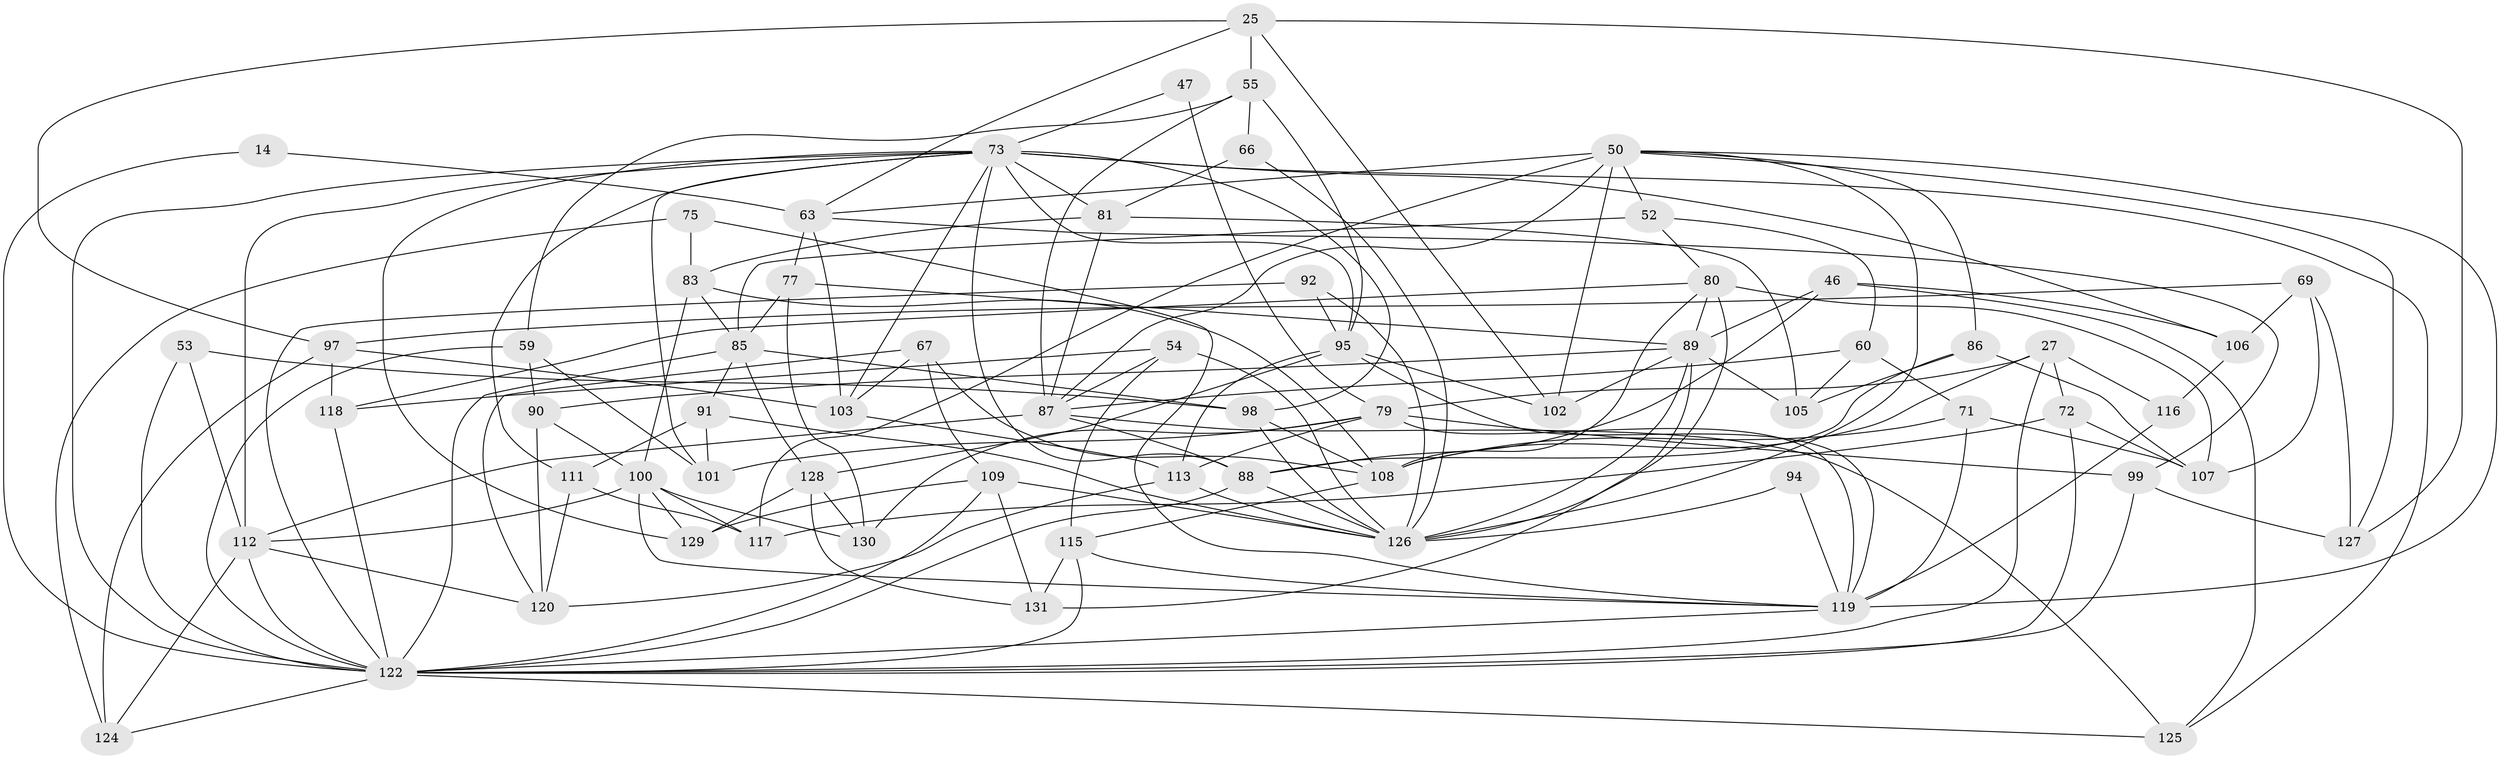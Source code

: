 // original degree distribution, {4: 1.0}
// Generated by graph-tools (version 1.1) at 2025/59/03/09/25 04:59:07]
// undirected, 65 vertices, 168 edges
graph export_dot {
graph [start="1"]
  node [color=gray90,style=filled];
  14;
  25 [super="+2"];
  27 [super="+21"];
  46;
  47;
  50 [super="+24+28"];
  52;
  53;
  54;
  55 [super="+23"];
  59;
  60;
  63 [super="+58"];
  66;
  67;
  69;
  71;
  72;
  73 [super="+16+48+64+19"];
  75;
  77;
  79 [super="+26+56"];
  80 [super="+3+6"];
  81 [super="+11"];
  83 [super="+45"];
  85 [super="+36"];
  86;
  87 [super="+57"];
  88 [super="+20+35"];
  89 [super="+17+40"];
  90;
  91;
  92;
  94;
  95 [super="+82+51"];
  97 [super="+10"];
  98 [super="+15"];
  99;
  100 [super="+49"];
  101;
  102;
  103 [super="+68"];
  105;
  106;
  107 [super="+13"];
  108 [super="+61"];
  109 [super="+7"];
  111;
  112 [super="+76+110"];
  113 [super="+32"];
  115 [super="+93"];
  116;
  117;
  118;
  119 [super="+31+70+84"];
  120 [super="+62"];
  122 [super="+96+121"];
  124;
  125;
  126 [super="+33+123+39+104"];
  127;
  128 [super="+114"];
  129;
  130;
  131;
  14 -- 122 [weight=2];
  14 -- 63 [weight=2];
  25 -- 55 [weight=2];
  25 -- 127;
  25 -- 102;
  25 -- 97;
  25 -- 63;
  27 -- 116 [weight=2];
  27 -- 72;
  27 -- 79;
  27 -- 108;
  27 -- 122;
  46 -- 125;
  46 -- 89;
  46 -- 106;
  46 -- 88;
  47 -- 79 [weight=3];
  47 -- 73;
  50 -- 102;
  50 -- 63 [weight=2];
  50 -- 52;
  50 -- 86;
  50 -- 87;
  50 -- 117;
  50 -- 127;
  50 -- 119;
  50 -- 126;
  52 -- 80;
  52 -- 60;
  52 -- 85;
  53 -- 98 [weight=2];
  53 -- 112;
  53 -- 122;
  54 -- 118;
  54 -- 115;
  54 -- 126;
  54 -- 87;
  55 -- 59;
  55 -- 66;
  55 -- 95;
  55 -- 87;
  59 -- 90;
  59 -- 101;
  59 -- 122;
  60 -- 71;
  60 -- 105;
  60 -- 87;
  63 -- 77;
  63 -- 103;
  63 -- 99;
  66 -- 81 [weight=2];
  66 -- 126;
  67 -- 103;
  67 -- 109;
  67 -- 108;
  67 -- 120;
  69 -- 127;
  69 -- 106;
  69 -- 107;
  69 -- 97;
  71 -- 108;
  71 -- 107;
  71 -- 119;
  72 -- 117;
  72 -- 107;
  72 -- 122;
  73 -- 112 [weight=2];
  73 -- 98;
  73 -- 81;
  73 -- 125;
  73 -- 129;
  73 -- 101;
  73 -- 106;
  73 -- 95 [weight=3];
  73 -- 103;
  73 -- 111;
  73 -- 88;
  73 -- 122;
  75 -- 83 [weight=2];
  75 -- 124;
  75 -- 119;
  77 -- 85;
  77 -- 130;
  77 -- 89;
  79 -- 130;
  79 -- 113;
  79 -- 99;
  79 -- 101;
  79 -- 119 [weight=2];
  80 -- 118;
  80 -- 107 [weight=2];
  80 -- 89;
  80 -- 108;
  80 -- 126 [weight=2];
  81 -- 105;
  81 -- 87;
  81 -- 83;
  83 -- 100;
  83 -- 85;
  83 -- 108;
  85 -- 91;
  85 -- 128 [weight=2];
  85 -- 98;
  85 -- 122;
  86 -- 105;
  86 -- 107;
  86 -- 88;
  87 -- 112;
  87 -- 88;
  87 -- 125;
  88 -- 126 [weight=2];
  88 -- 122 [weight=2];
  89 -- 102;
  89 -- 90;
  89 -- 131;
  89 -- 105;
  89 -- 126;
  90 -- 100;
  90 -- 120;
  91 -- 111;
  91 -- 101;
  91 -- 126;
  92 -- 95 [weight=2];
  92 -- 126;
  92 -- 122;
  94 -- 119 [weight=2];
  94 -- 126 [weight=2];
  95 -- 113;
  95 -- 102;
  95 -- 128;
  95 -- 119;
  97 -- 103 [weight=2];
  97 -- 118;
  97 -- 124;
  98 -- 108;
  98 -- 126;
  99 -- 127;
  99 -- 122;
  100 -- 112 [weight=2];
  100 -- 129;
  100 -- 130;
  100 -- 117;
  100 -- 119;
  103 -- 113;
  106 -- 116;
  108 -- 115 [weight=2];
  109 -- 131;
  109 -- 129;
  109 -- 126 [weight=2];
  109 -- 122;
  111 -- 117;
  111 -- 120;
  112 -- 120;
  112 -- 124;
  112 -- 122 [weight=2];
  113 -- 126;
  113 -- 120 [weight=2];
  115 -- 131;
  115 -- 119;
  115 -- 122;
  116 -- 119;
  118 -- 122;
  119 -- 122;
  122 -- 124;
  122 -- 125;
  128 -- 131;
  128 -- 129;
  128 -- 130;
}
